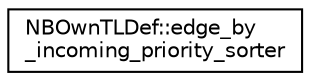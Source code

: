 digraph "Graphical Class Hierarchy"
{
  edge [fontname="Helvetica",fontsize="10",labelfontname="Helvetica",labelfontsize="10"];
  node [fontname="Helvetica",fontsize="10",shape=record];
  rankdir="LR";
  Node0 [label="NBOwnTLDef::edge_by\l_incoming_priority_sorter",height=0.2,width=0.4,color="black", fillcolor="white", style="filled",URL="$d2/daa/class_n_b_own_t_l_def_1_1edge__by__incoming__priority__sorter.html",tooltip="Sorts edges by their priority within the node they end at. "];
}
